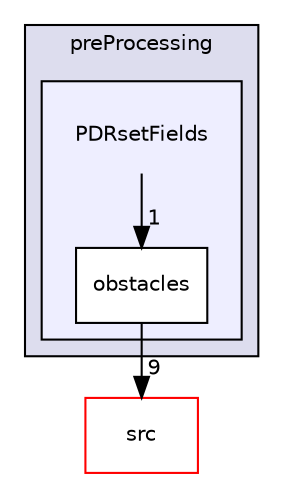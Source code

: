 digraph "applications/utilities/preProcessing/PDRsetFields" {
  bgcolor=transparent;
  compound=true
  node [ fontsize="10", fontname="Helvetica"];
  edge [ labelfontsize="10", labelfontname="Helvetica"];
  subgraph clusterdir_2cb9088fcfa5d85f3ea0b5a37d6be287 {
    graph [ bgcolor="#ddddee", pencolor="black", label="preProcessing" fontname="Helvetica", fontsize="10", URL="dir_2cb9088fcfa5d85f3ea0b5a37d6be287.html"]
  subgraph clusterdir_62c1f2ea793705ad762ee0cf89b1a0d6 {
    graph [ bgcolor="#eeeeff", pencolor="black", label="" URL="dir_62c1f2ea793705ad762ee0cf89b1a0d6.html"];
    dir_62c1f2ea793705ad762ee0cf89b1a0d6 [shape=plaintext label="PDRsetFields"];
    dir_087786e033d573ce49817d8ce76bce65 [shape=box label="obstacles" color="black" fillcolor="white" style="filled" URL="dir_087786e033d573ce49817d8ce76bce65.html"];
  }
  }
  dir_68267d1309a1af8e8297ef4c3efbcdba [shape=box label="src" color="red" URL="dir_68267d1309a1af8e8297ef4c3efbcdba.html"];
  dir_62c1f2ea793705ad762ee0cf89b1a0d6->dir_087786e033d573ce49817d8ce76bce65 [headlabel="1", labeldistance=1.5 headhref="dir_000451_000452.html"];
  dir_087786e033d573ce49817d8ce76bce65->dir_68267d1309a1af8e8297ef4c3efbcdba [headlabel="9", labeldistance=1.5 headhref="dir_000452_000499.html"];
}

